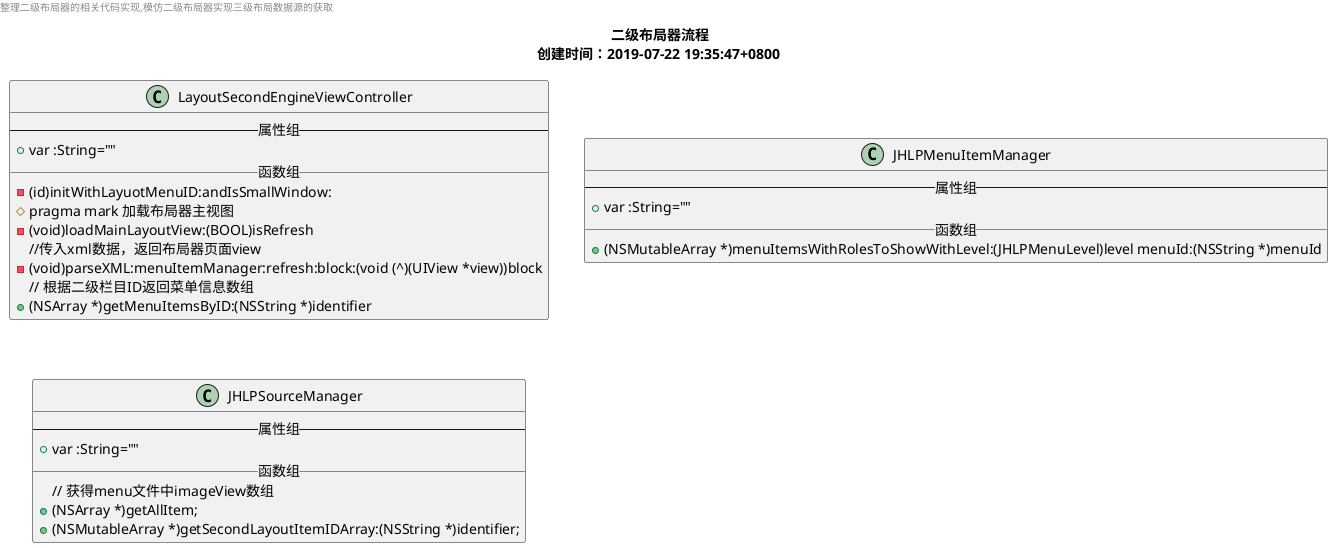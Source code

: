@startuml
page 1x1
title 
二级布局器流程
创建时间：2019-07-22 19:35:47+0800 
endtitle
left header
整理二级布局器的相关代码实现,模仿二级布局器实现三级布局数据源的获取
endheader
class "LayoutSecondEngineViewController" as second {
    --属性组 --
    + var :String=""	
    __ 函数组__
    - (id)initWithLayuotMenuID:andIsSmallWindow:
    #pragma mark 加载布局器主视图
    - (void)loadMainLayoutView:(BOOL)isRefresh
    //传入xml数据，返回布局器页面view
    - (void)parseXML:menuItemManager:refresh:block:(void (^)(UIView *view))block
    // 根据二级栏目ID返回菜单信息数组
    + (NSArray *)getMenuItemsByID:(NSString *)identifier
}
class "JHLPMenuItemManager" as menuitem {
    --属性组 --
    + var :String=""	
    __ 函数组__
    + (NSMutableArray *)menuItemsWithRolesToShowWithLevel:(JHLPMenuLevel)level menuId:(NSString *)menuId
}
class "JHLPSourceManager" as source {
    --属性组 --
    + var :String=""	
    __ 函数组__
    // 获得menu文件中imageView数组
    + (NSArray *)getAllItem;
    +(NSMutableArray *)getSecondLayoutItemIDArray:(NSString *)identifier;
}

@enduml
